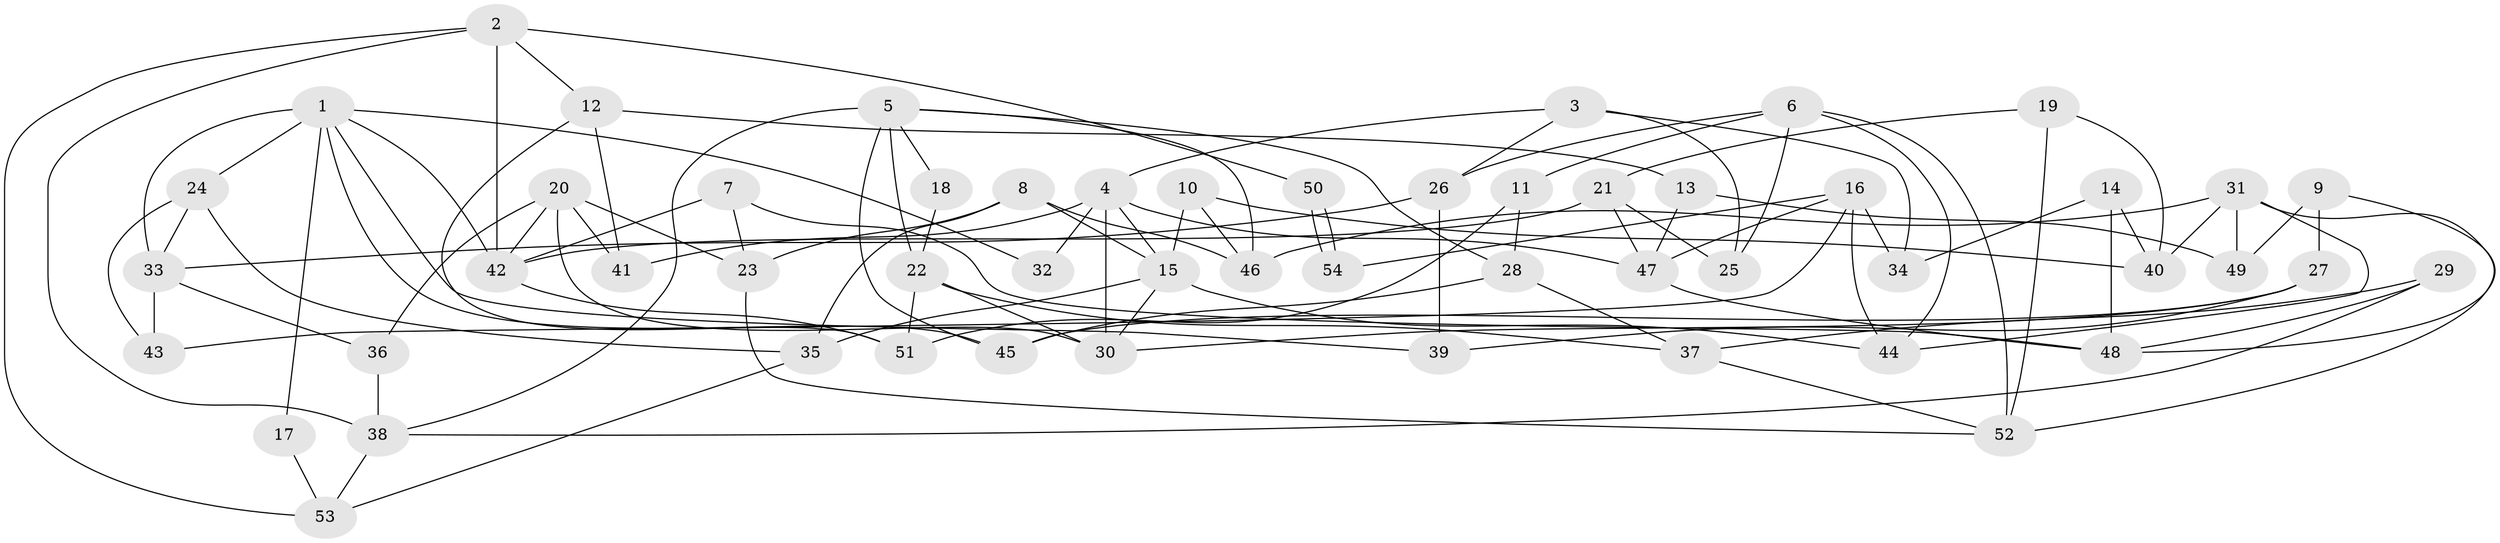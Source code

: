 // Generated by graph-tools (version 1.1) at 2025/11/02/27/25 16:11:17]
// undirected, 54 vertices, 108 edges
graph export_dot {
graph [start="1"]
  node [color=gray90,style=filled];
  1;
  2;
  3;
  4;
  5;
  6;
  7;
  8;
  9;
  10;
  11;
  12;
  13;
  14;
  15;
  16;
  17;
  18;
  19;
  20;
  21;
  22;
  23;
  24;
  25;
  26;
  27;
  28;
  29;
  30;
  31;
  32;
  33;
  34;
  35;
  36;
  37;
  38;
  39;
  40;
  41;
  42;
  43;
  44;
  45;
  46;
  47;
  48;
  49;
  50;
  51;
  52;
  53;
  54;
  1 -- 24;
  1 -- 45;
  1 -- 17;
  1 -- 32;
  1 -- 33;
  1 -- 39;
  1 -- 42;
  2 -- 12;
  2 -- 42;
  2 -- 38;
  2 -- 50;
  2 -- 53;
  3 -- 4;
  3 -- 26;
  3 -- 25;
  3 -- 34;
  4 -- 30;
  4 -- 15;
  4 -- 32;
  4 -- 41;
  4 -- 47;
  5 -- 38;
  5 -- 46;
  5 -- 18;
  5 -- 22;
  5 -- 28;
  5 -- 45;
  6 -- 25;
  6 -- 44;
  6 -- 11;
  6 -- 26;
  6 -- 52;
  7 -- 42;
  7 -- 23;
  7 -- 48;
  8 -- 15;
  8 -- 35;
  8 -- 23;
  8 -- 46;
  9 -- 48;
  9 -- 27;
  9 -- 49;
  10 -- 40;
  10 -- 46;
  10 -- 15;
  11 -- 51;
  11 -- 28;
  12 -- 51;
  12 -- 41;
  12 -- 13;
  13 -- 47;
  13 -- 49;
  14 -- 40;
  14 -- 48;
  14 -- 34;
  15 -- 35;
  15 -- 30;
  15 -- 44;
  16 -- 34;
  16 -- 44;
  16 -- 43;
  16 -- 47;
  16 -- 54;
  17 -- 53;
  18 -- 22;
  19 -- 52;
  19 -- 21;
  19 -- 40;
  20 -- 30;
  20 -- 23;
  20 -- 36;
  20 -- 41;
  20 -- 42;
  21 -- 47;
  21 -- 42;
  21 -- 25;
  22 -- 37;
  22 -- 30;
  22 -- 51;
  23 -- 52;
  24 -- 43;
  24 -- 33;
  24 -- 35;
  26 -- 39;
  26 -- 33;
  27 -- 45;
  27 -- 30;
  27 -- 39;
  28 -- 37;
  28 -- 45;
  29 -- 38;
  29 -- 48;
  29 -- 37;
  31 -- 52;
  31 -- 49;
  31 -- 40;
  31 -- 44;
  31 -- 46;
  33 -- 36;
  33 -- 43;
  35 -- 53;
  36 -- 38;
  37 -- 52;
  38 -- 53;
  42 -- 51;
  47 -- 48;
  50 -- 54;
  50 -- 54;
}

